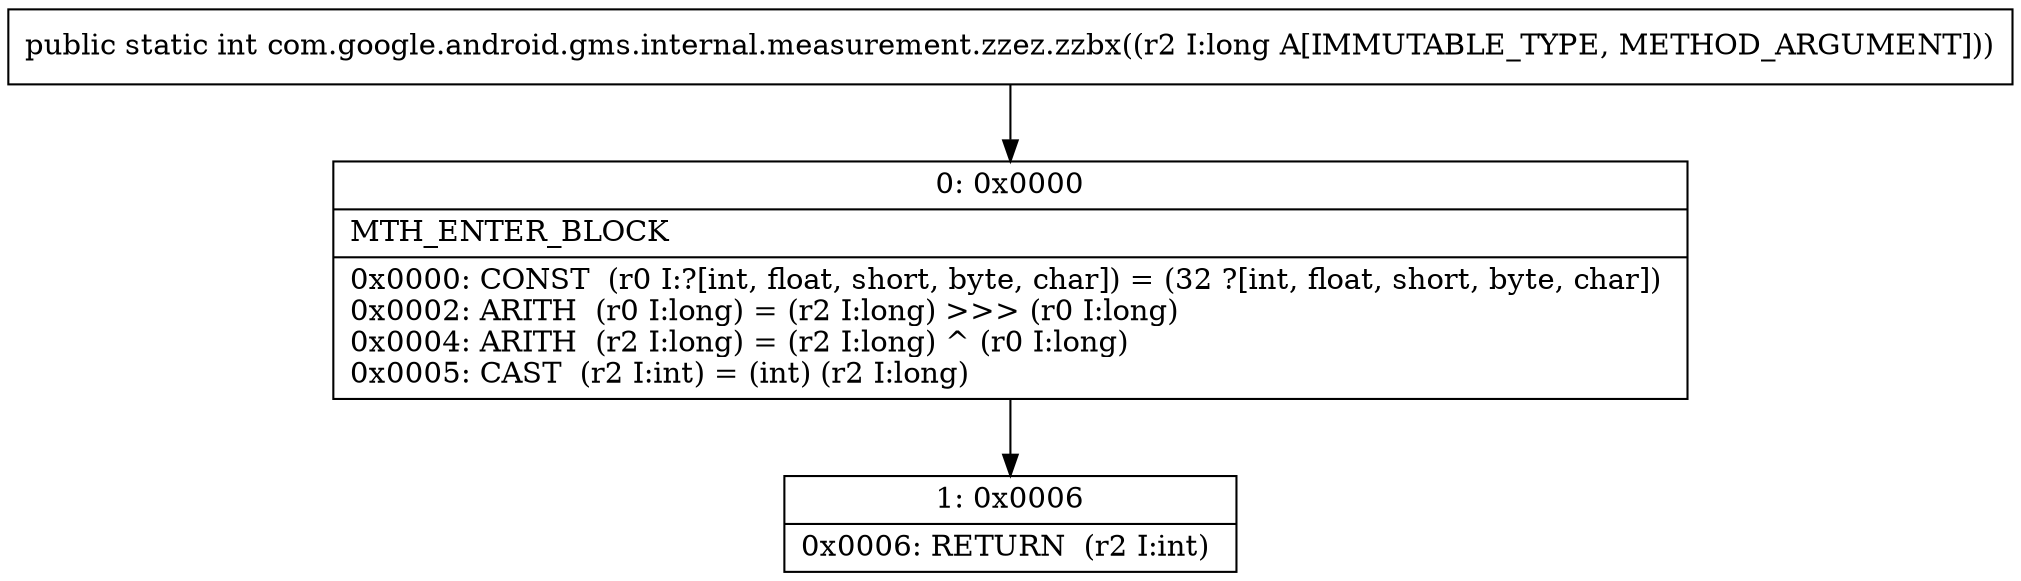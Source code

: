 digraph "CFG forcom.google.android.gms.internal.measurement.zzez.zzbx(J)I" {
Node_0 [shape=record,label="{0\:\ 0x0000|MTH_ENTER_BLOCK\l|0x0000: CONST  (r0 I:?[int, float, short, byte, char]) = (32 ?[int, float, short, byte, char]) \l0x0002: ARITH  (r0 I:long) = (r2 I:long) \>\>\> (r0 I:long) \l0x0004: ARITH  (r2 I:long) = (r2 I:long) ^ (r0 I:long) \l0x0005: CAST  (r2 I:int) = (int) (r2 I:long) \l}"];
Node_1 [shape=record,label="{1\:\ 0x0006|0x0006: RETURN  (r2 I:int) \l}"];
MethodNode[shape=record,label="{public static int com.google.android.gms.internal.measurement.zzez.zzbx((r2 I:long A[IMMUTABLE_TYPE, METHOD_ARGUMENT])) }"];
MethodNode -> Node_0;
Node_0 -> Node_1;
}

